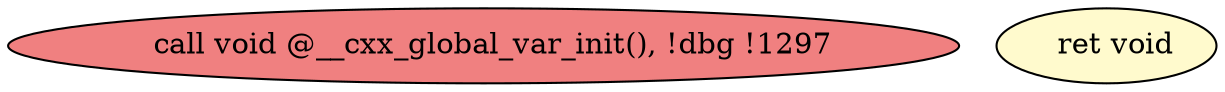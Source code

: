 
digraph G {


node364 [fillcolor=lightcoral,label="  call void @__cxx_global_var_init(), !dbg !1297",shape=ellipse,style=filled ]
node363 [fillcolor=lemonchiffon,label="  ret void",shape=ellipse,style=filled ]



}
